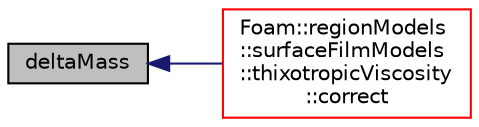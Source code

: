 digraph "deltaMass"
{
  bgcolor="transparent";
  edge [fontname="Helvetica",fontsize="10",labelfontname="Helvetica",labelfontsize="10"];
  node [fontname="Helvetica",fontsize="10",shape=record];
  rankdir="LR";
  Node3911 [label="deltaMass",height=0.2,width=0.4,color="black", fillcolor="grey75", style="filled", fontcolor="black"];
  Node3911 -> Node3912 [dir="back",color="midnightblue",fontsize="10",style="solid",fontname="Helvetica"];
  Node3912 [label="Foam::regionModels\l::surfaceFilmModels\l::thixotropicViscosity\l::correct",height=0.2,width=0.4,color="red",URL="$a30229.html#a2e639533765b4cde1bd3d0f0c528aa6c",tooltip="Correct. "];
}
